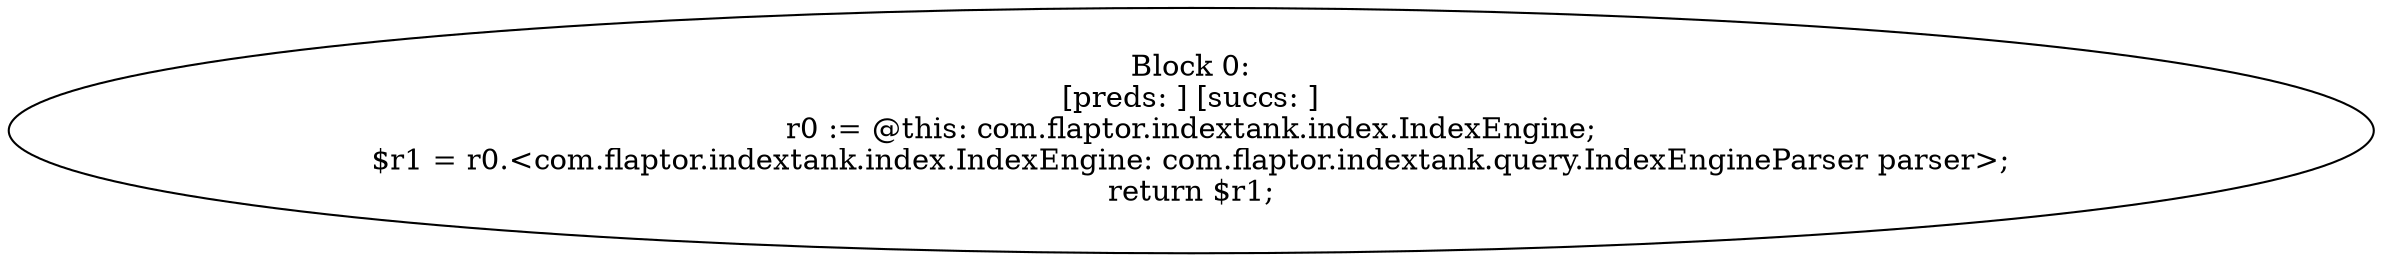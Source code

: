 digraph "unitGraph" {
    "Block 0:
[preds: ] [succs: ]
r0 := @this: com.flaptor.indextank.index.IndexEngine;
$r1 = r0.<com.flaptor.indextank.index.IndexEngine: com.flaptor.indextank.query.IndexEngineParser parser>;
return $r1;
"
}
